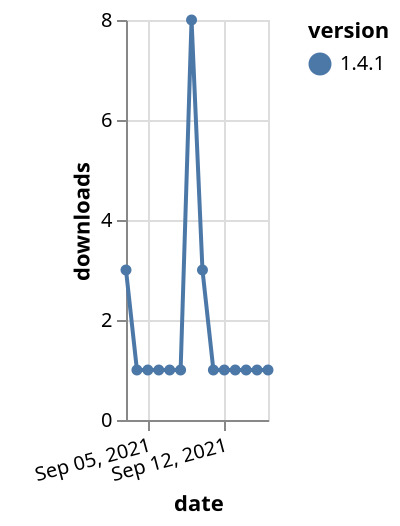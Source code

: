 {"$schema": "https://vega.github.io/schema/vega-lite/v5.json", "description": "A simple bar chart with embedded data.", "data": {"values": [{"date": "2021-09-03", "total": 487, "delta": 3, "version": "1.4.1"}, {"date": "2021-09-04", "total": 488, "delta": 1, "version": "1.4.1"}, {"date": "2021-09-05", "total": 489, "delta": 1, "version": "1.4.1"}, {"date": "2021-09-06", "total": 490, "delta": 1, "version": "1.4.1"}, {"date": "2021-09-07", "total": 491, "delta": 1, "version": "1.4.1"}, {"date": "2021-09-08", "total": 492, "delta": 1, "version": "1.4.1"}, {"date": "2021-09-09", "total": 500, "delta": 8, "version": "1.4.1"}, {"date": "2021-09-10", "total": 503, "delta": 3, "version": "1.4.1"}, {"date": "2021-09-11", "total": 504, "delta": 1, "version": "1.4.1"}, {"date": "2021-09-12", "total": 505, "delta": 1, "version": "1.4.1"}, {"date": "2021-09-13", "total": 506, "delta": 1, "version": "1.4.1"}, {"date": "2021-09-14", "total": 507, "delta": 1, "version": "1.4.1"}, {"date": "2021-09-15", "total": 508, "delta": 1, "version": "1.4.1"}, {"date": "2021-09-16", "total": 509, "delta": 1, "version": "1.4.1"}]}, "width": "container", "mark": {"type": "line", "point": {"filled": true}}, "encoding": {"x": {"field": "date", "type": "temporal", "timeUnit": "yearmonthdate", "title": "date", "axis": {"labelAngle": -15}}, "y": {"field": "delta", "type": "quantitative", "title": "downloads"}, "color": {"field": "version", "type": "nominal"}, "tooltip": {"field": "delta"}}}
